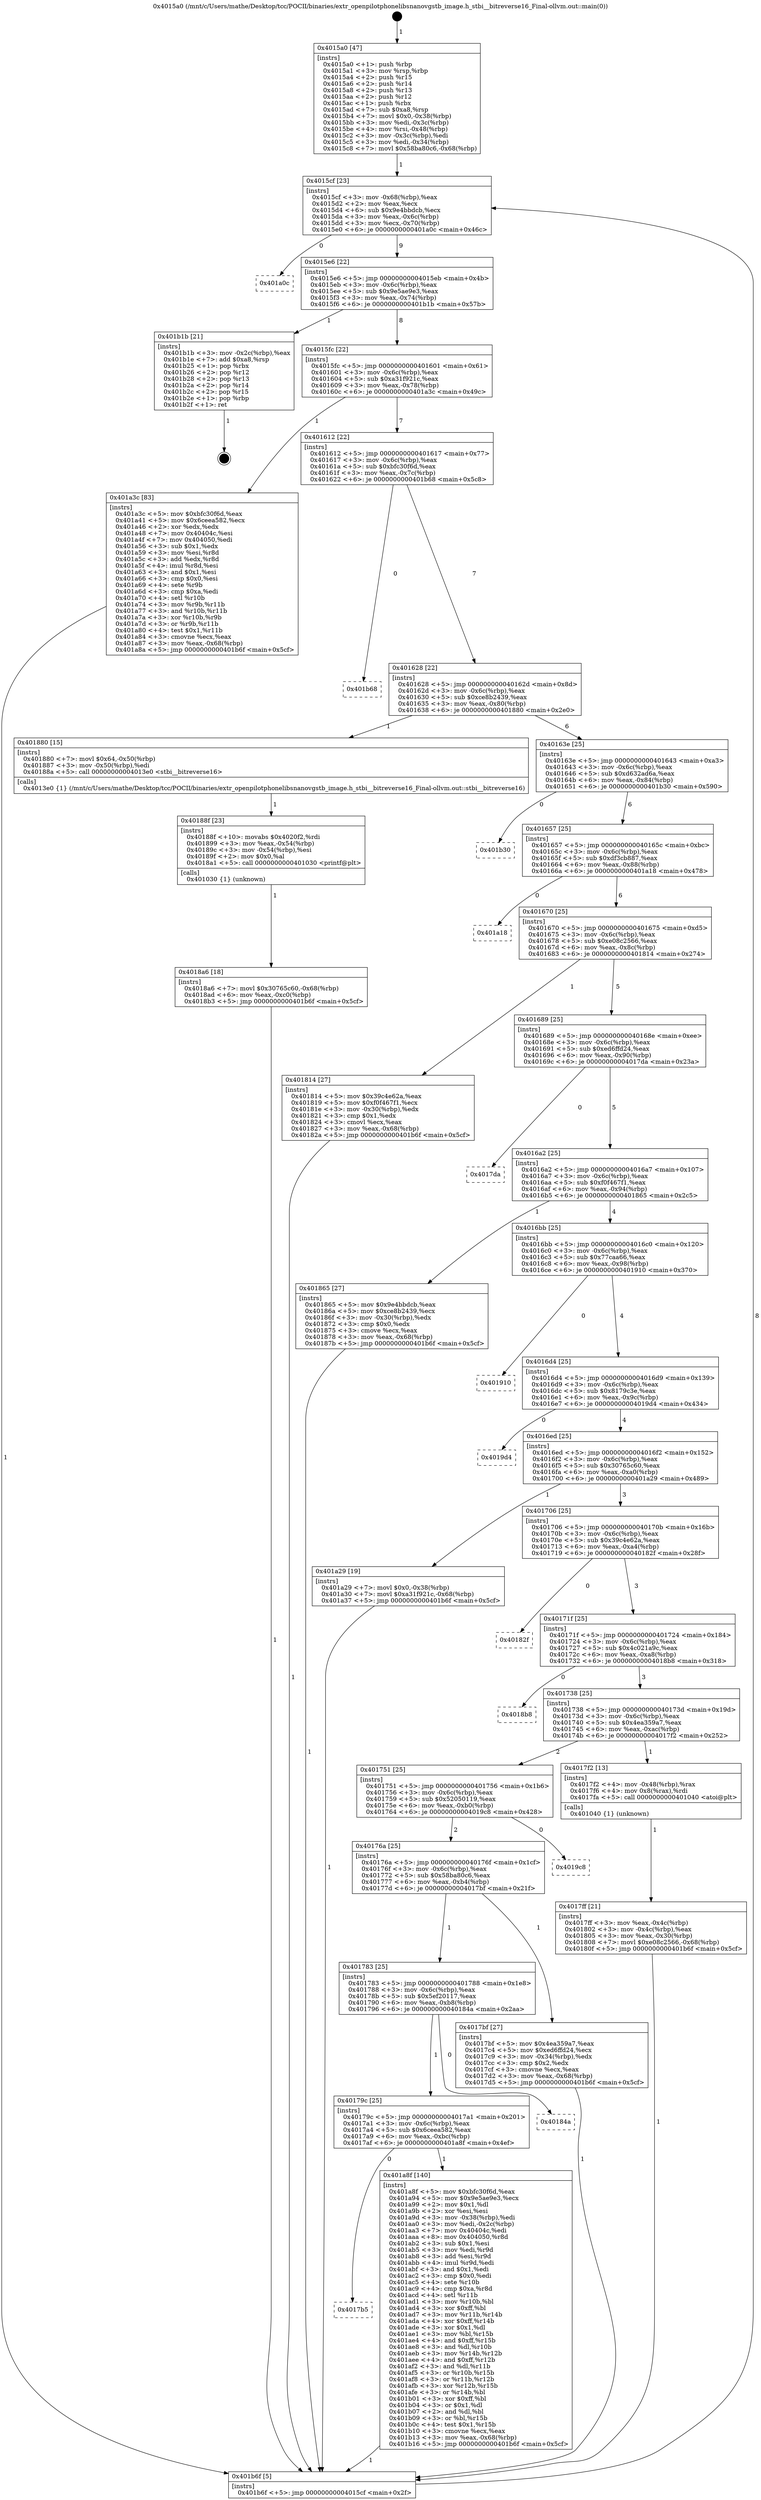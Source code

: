 digraph "0x4015a0" {
  label = "0x4015a0 (/mnt/c/Users/mathe/Desktop/tcc/POCII/binaries/extr_openpilotphonelibsnanovgstb_image.h_stbi__bitreverse16_Final-ollvm.out::main(0))"
  labelloc = "t"
  node[shape=record]

  Entry [label="",width=0.3,height=0.3,shape=circle,fillcolor=black,style=filled]
  "0x4015cf" [label="{
     0x4015cf [23]\l
     | [instrs]\l
     &nbsp;&nbsp;0x4015cf \<+3\>: mov -0x68(%rbp),%eax\l
     &nbsp;&nbsp;0x4015d2 \<+2\>: mov %eax,%ecx\l
     &nbsp;&nbsp;0x4015d4 \<+6\>: sub $0x9e4bbdcb,%ecx\l
     &nbsp;&nbsp;0x4015da \<+3\>: mov %eax,-0x6c(%rbp)\l
     &nbsp;&nbsp;0x4015dd \<+3\>: mov %ecx,-0x70(%rbp)\l
     &nbsp;&nbsp;0x4015e0 \<+6\>: je 0000000000401a0c \<main+0x46c\>\l
  }"]
  "0x401a0c" [label="{
     0x401a0c\l
  }", style=dashed]
  "0x4015e6" [label="{
     0x4015e6 [22]\l
     | [instrs]\l
     &nbsp;&nbsp;0x4015e6 \<+5\>: jmp 00000000004015eb \<main+0x4b\>\l
     &nbsp;&nbsp;0x4015eb \<+3\>: mov -0x6c(%rbp),%eax\l
     &nbsp;&nbsp;0x4015ee \<+5\>: sub $0x9e5ae9e3,%eax\l
     &nbsp;&nbsp;0x4015f3 \<+3\>: mov %eax,-0x74(%rbp)\l
     &nbsp;&nbsp;0x4015f6 \<+6\>: je 0000000000401b1b \<main+0x57b\>\l
  }"]
  Exit [label="",width=0.3,height=0.3,shape=circle,fillcolor=black,style=filled,peripheries=2]
  "0x401b1b" [label="{
     0x401b1b [21]\l
     | [instrs]\l
     &nbsp;&nbsp;0x401b1b \<+3\>: mov -0x2c(%rbp),%eax\l
     &nbsp;&nbsp;0x401b1e \<+7\>: add $0xa8,%rsp\l
     &nbsp;&nbsp;0x401b25 \<+1\>: pop %rbx\l
     &nbsp;&nbsp;0x401b26 \<+2\>: pop %r12\l
     &nbsp;&nbsp;0x401b28 \<+2\>: pop %r13\l
     &nbsp;&nbsp;0x401b2a \<+2\>: pop %r14\l
     &nbsp;&nbsp;0x401b2c \<+2\>: pop %r15\l
     &nbsp;&nbsp;0x401b2e \<+1\>: pop %rbp\l
     &nbsp;&nbsp;0x401b2f \<+1\>: ret\l
  }"]
  "0x4015fc" [label="{
     0x4015fc [22]\l
     | [instrs]\l
     &nbsp;&nbsp;0x4015fc \<+5\>: jmp 0000000000401601 \<main+0x61\>\l
     &nbsp;&nbsp;0x401601 \<+3\>: mov -0x6c(%rbp),%eax\l
     &nbsp;&nbsp;0x401604 \<+5\>: sub $0xa31f921c,%eax\l
     &nbsp;&nbsp;0x401609 \<+3\>: mov %eax,-0x78(%rbp)\l
     &nbsp;&nbsp;0x40160c \<+6\>: je 0000000000401a3c \<main+0x49c\>\l
  }"]
  "0x4017b5" [label="{
     0x4017b5\l
  }", style=dashed]
  "0x401a3c" [label="{
     0x401a3c [83]\l
     | [instrs]\l
     &nbsp;&nbsp;0x401a3c \<+5\>: mov $0xbfc30f6d,%eax\l
     &nbsp;&nbsp;0x401a41 \<+5\>: mov $0x6ceea582,%ecx\l
     &nbsp;&nbsp;0x401a46 \<+2\>: xor %edx,%edx\l
     &nbsp;&nbsp;0x401a48 \<+7\>: mov 0x40404c,%esi\l
     &nbsp;&nbsp;0x401a4f \<+7\>: mov 0x404050,%edi\l
     &nbsp;&nbsp;0x401a56 \<+3\>: sub $0x1,%edx\l
     &nbsp;&nbsp;0x401a59 \<+3\>: mov %esi,%r8d\l
     &nbsp;&nbsp;0x401a5c \<+3\>: add %edx,%r8d\l
     &nbsp;&nbsp;0x401a5f \<+4\>: imul %r8d,%esi\l
     &nbsp;&nbsp;0x401a63 \<+3\>: and $0x1,%esi\l
     &nbsp;&nbsp;0x401a66 \<+3\>: cmp $0x0,%esi\l
     &nbsp;&nbsp;0x401a69 \<+4\>: sete %r9b\l
     &nbsp;&nbsp;0x401a6d \<+3\>: cmp $0xa,%edi\l
     &nbsp;&nbsp;0x401a70 \<+4\>: setl %r10b\l
     &nbsp;&nbsp;0x401a74 \<+3\>: mov %r9b,%r11b\l
     &nbsp;&nbsp;0x401a77 \<+3\>: and %r10b,%r11b\l
     &nbsp;&nbsp;0x401a7a \<+3\>: xor %r10b,%r9b\l
     &nbsp;&nbsp;0x401a7d \<+3\>: or %r9b,%r11b\l
     &nbsp;&nbsp;0x401a80 \<+4\>: test $0x1,%r11b\l
     &nbsp;&nbsp;0x401a84 \<+3\>: cmovne %ecx,%eax\l
     &nbsp;&nbsp;0x401a87 \<+3\>: mov %eax,-0x68(%rbp)\l
     &nbsp;&nbsp;0x401a8a \<+5\>: jmp 0000000000401b6f \<main+0x5cf\>\l
  }"]
  "0x401612" [label="{
     0x401612 [22]\l
     | [instrs]\l
     &nbsp;&nbsp;0x401612 \<+5\>: jmp 0000000000401617 \<main+0x77\>\l
     &nbsp;&nbsp;0x401617 \<+3\>: mov -0x6c(%rbp),%eax\l
     &nbsp;&nbsp;0x40161a \<+5\>: sub $0xbfc30f6d,%eax\l
     &nbsp;&nbsp;0x40161f \<+3\>: mov %eax,-0x7c(%rbp)\l
     &nbsp;&nbsp;0x401622 \<+6\>: je 0000000000401b68 \<main+0x5c8\>\l
  }"]
  "0x401a8f" [label="{
     0x401a8f [140]\l
     | [instrs]\l
     &nbsp;&nbsp;0x401a8f \<+5\>: mov $0xbfc30f6d,%eax\l
     &nbsp;&nbsp;0x401a94 \<+5\>: mov $0x9e5ae9e3,%ecx\l
     &nbsp;&nbsp;0x401a99 \<+2\>: mov $0x1,%dl\l
     &nbsp;&nbsp;0x401a9b \<+2\>: xor %esi,%esi\l
     &nbsp;&nbsp;0x401a9d \<+3\>: mov -0x38(%rbp),%edi\l
     &nbsp;&nbsp;0x401aa0 \<+3\>: mov %edi,-0x2c(%rbp)\l
     &nbsp;&nbsp;0x401aa3 \<+7\>: mov 0x40404c,%edi\l
     &nbsp;&nbsp;0x401aaa \<+8\>: mov 0x404050,%r8d\l
     &nbsp;&nbsp;0x401ab2 \<+3\>: sub $0x1,%esi\l
     &nbsp;&nbsp;0x401ab5 \<+3\>: mov %edi,%r9d\l
     &nbsp;&nbsp;0x401ab8 \<+3\>: add %esi,%r9d\l
     &nbsp;&nbsp;0x401abb \<+4\>: imul %r9d,%edi\l
     &nbsp;&nbsp;0x401abf \<+3\>: and $0x1,%edi\l
     &nbsp;&nbsp;0x401ac2 \<+3\>: cmp $0x0,%edi\l
     &nbsp;&nbsp;0x401ac5 \<+4\>: sete %r10b\l
     &nbsp;&nbsp;0x401ac9 \<+4\>: cmp $0xa,%r8d\l
     &nbsp;&nbsp;0x401acd \<+4\>: setl %r11b\l
     &nbsp;&nbsp;0x401ad1 \<+3\>: mov %r10b,%bl\l
     &nbsp;&nbsp;0x401ad4 \<+3\>: xor $0xff,%bl\l
     &nbsp;&nbsp;0x401ad7 \<+3\>: mov %r11b,%r14b\l
     &nbsp;&nbsp;0x401ada \<+4\>: xor $0xff,%r14b\l
     &nbsp;&nbsp;0x401ade \<+3\>: xor $0x1,%dl\l
     &nbsp;&nbsp;0x401ae1 \<+3\>: mov %bl,%r15b\l
     &nbsp;&nbsp;0x401ae4 \<+4\>: and $0xff,%r15b\l
     &nbsp;&nbsp;0x401ae8 \<+3\>: and %dl,%r10b\l
     &nbsp;&nbsp;0x401aeb \<+3\>: mov %r14b,%r12b\l
     &nbsp;&nbsp;0x401aee \<+4\>: and $0xff,%r12b\l
     &nbsp;&nbsp;0x401af2 \<+3\>: and %dl,%r11b\l
     &nbsp;&nbsp;0x401af5 \<+3\>: or %r10b,%r15b\l
     &nbsp;&nbsp;0x401af8 \<+3\>: or %r11b,%r12b\l
     &nbsp;&nbsp;0x401afb \<+3\>: xor %r12b,%r15b\l
     &nbsp;&nbsp;0x401afe \<+3\>: or %r14b,%bl\l
     &nbsp;&nbsp;0x401b01 \<+3\>: xor $0xff,%bl\l
     &nbsp;&nbsp;0x401b04 \<+3\>: or $0x1,%dl\l
     &nbsp;&nbsp;0x401b07 \<+2\>: and %dl,%bl\l
     &nbsp;&nbsp;0x401b09 \<+3\>: or %bl,%r15b\l
     &nbsp;&nbsp;0x401b0c \<+4\>: test $0x1,%r15b\l
     &nbsp;&nbsp;0x401b10 \<+3\>: cmovne %ecx,%eax\l
     &nbsp;&nbsp;0x401b13 \<+3\>: mov %eax,-0x68(%rbp)\l
     &nbsp;&nbsp;0x401b16 \<+5\>: jmp 0000000000401b6f \<main+0x5cf\>\l
  }"]
  "0x401b68" [label="{
     0x401b68\l
  }", style=dashed]
  "0x401628" [label="{
     0x401628 [22]\l
     | [instrs]\l
     &nbsp;&nbsp;0x401628 \<+5\>: jmp 000000000040162d \<main+0x8d\>\l
     &nbsp;&nbsp;0x40162d \<+3\>: mov -0x6c(%rbp),%eax\l
     &nbsp;&nbsp;0x401630 \<+5\>: sub $0xce8b2439,%eax\l
     &nbsp;&nbsp;0x401635 \<+3\>: mov %eax,-0x80(%rbp)\l
     &nbsp;&nbsp;0x401638 \<+6\>: je 0000000000401880 \<main+0x2e0\>\l
  }"]
  "0x40179c" [label="{
     0x40179c [25]\l
     | [instrs]\l
     &nbsp;&nbsp;0x40179c \<+5\>: jmp 00000000004017a1 \<main+0x201\>\l
     &nbsp;&nbsp;0x4017a1 \<+3\>: mov -0x6c(%rbp),%eax\l
     &nbsp;&nbsp;0x4017a4 \<+5\>: sub $0x6ceea582,%eax\l
     &nbsp;&nbsp;0x4017a9 \<+6\>: mov %eax,-0xbc(%rbp)\l
     &nbsp;&nbsp;0x4017af \<+6\>: je 0000000000401a8f \<main+0x4ef\>\l
  }"]
  "0x401880" [label="{
     0x401880 [15]\l
     | [instrs]\l
     &nbsp;&nbsp;0x401880 \<+7\>: movl $0x64,-0x50(%rbp)\l
     &nbsp;&nbsp;0x401887 \<+3\>: mov -0x50(%rbp),%edi\l
     &nbsp;&nbsp;0x40188a \<+5\>: call 00000000004013e0 \<stbi__bitreverse16\>\l
     | [calls]\l
     &nbsp;&nbsp;0x4013e0 \{1\} (/mnt/c/Users/mathe/Desktop/tcc/POCII/binaries/extr_openpilotphonelibsnanovgstb_image.h_stbi__bitreverse16_Final-ollvm.out::stbi__bitreverse16)\l
  }"]
  "0x40163e" [label="{
     0x40163e [25]\l
     | [instrs]\l
     &nbsp;&nbsp;0x40163e \<+5\>: jmp 0000000000401643 \<main+0xa3\>\l
     &nbsp;&nbsp;0x401643 \<+3\>: mov -0x6c(%rbp),%eax\l
     &nbsp;&nbsp;0x401646 \<+5\>: sub $0xd632ad6a,%eax\l
     &nbsp;&nbsp;0x40164b \<+6\>: mov %eax,-0x84(%rbp)\l
     &nbsp;&nbsp;0x401651 \<+6\>: je 0000000000401b30 \<main+0x590\>\l
  }"]
  "0x40184a" [label="{
     0x40184a\l
  }", style=dashed]
  "0x401b30" [label="{
     0x401b30\l
  }", style=dashed]
  "0x401657" [label="{
     0x401657 [25]\l
     | [instrs]\l
     &nbsp;&nbsp;0x401657 \<+5\>: jmp 000000000040165c \<main+0xbc\>\l
     &nbsp;&nbsp;0x40165c \<+3\>: mov -0x6c(%rbp),%eax\l
     &nbsp;&nbsp;0x40165f \<+5\>: sub $0xdf3cb887,%eax\l
     &nbsp;&nbsp;0x401664 \<+6\>: mov %eax,-0x88(%rbp)\l
     &nbsp;&nbsp;0x40166a \<+6\>: je 0000000000401a18 \<main+0x478\>\l
  }"]
  "0x4018a6" [label="{
     0x4018a6 [18]\l
     | [instrs]\l
     &nbsp;&nbsp;0x4018a6 \<+7\>: movl $0x30765c60,-0x68(%rbp)\l
     &nbsp;&nbsp;0x4018ad \<+6\>: mov %eax,-0xc0(%rbp)\l
     &nbsp;&nbsp;0x4018b3 \<+5\>: jmp 0000000000401b6f \<main+0x5cf\>\l
  }"]
  "0x401a18" [label="{
     0x401a18\l
  }", style=dashed]
  "0x401670" [label="{
     0x401670 [25]\l
     | [instrs]\l
     &nbsp;&nbsp;0x401670 \<+5\>: jmp 0000000000401675 \<main+0xd5\>\l
     &nbsp;&nbsp;0x401675 \<+3\>: mov -0x6c(%rbp),%eax\l
     &nbsp;&nbsp;0x401678 \<+5\>: sub $0xe08c2566,%eax\l
     &nbsp;&nbsp;0x40167d \<+6\>: mov %eax,-0x8c(%rbp)\l
     &nbsp;&nbsp;0x401683 \<+6\>: je 0000000000401814 \<main+0x274\>\l
  }"]
  "0x40188f" [label="{
     0x40188f [23]\l
     | [instrs]\l
     &nbsp;&nbsp;0x40188f \<+10\>: movabs $0x4020f2,%rdi\l
     &nbsp;&nbsp;0x401899 \<+3\>: mov %eax,-0x54(%rbp)\l
     &nbsp;&nbsp;0x40189c \<+3\>: mov -0x54(%rbp),%esi\l
     &nbsp;&nbsp;0x40189f \<+2\>: mov $0x0,%al\l
     &nbsp;&nbsp;0x4018a1 \<+5\>: call 0000000000401030 \<printf@plt\>\l
     | [calls]\l
     &nbsp;&nbsp;0x401030 \{1\} (unknown)\l
  }"]
  "0x401814" [label="{
     0x401814 [27]\l
     | [instrs]\l
     &nbsp;&nbsp;0x401814 \<+5\>: mov $0x39c4e62a,%eax\l
     &nbsp;&nbsp;0x401819 \<+5\>: mov $0xf0f467f1,%ecx\l
     &nbsp;&nbsp;0x40181e \<+3\>: mov -0x30(%rbp),%edx\l
     &nbsp;&nbsp;0x401821 \<+3\>: cmp $0x1,%edx\l
     &nbsp;&nbsp;0x401824 \<+3\>: cmovl %ecx,%eax\l
     &nbsp;&nbsp;0x401827 \<+3\>: mov %eax,-0x68(%rbp)\l
     &nbsp;&nbsp;0x40182a \<+5\>: jmp 0000000000401b6f \<main+0x5cf\>\l
  }"]
  "0x401689" [label="{
     0x401689 [25]\l
     | [instrs]\l
     &nbsp;&nbsp;0x401689 \<+5\>: jmp 000000000040168e \<main+0xee\>\l
     &nbsp;&nbsp;0x40168e \<+3\>: mov -0x6c(%rbp),%eax\l
     &nbsp;&nbsp;0x401691 \<+5\>: sub $0xed6ffd24,%eax\l
     &nbsp;&nbsp;0x401696 \<+6\>: mov %eax,-0x90(%rbp)\l
     &nbsp;&nbsp;0x40169c \<+6\>: je 00000000004017da \<main+0x23a\>\l
  }"]
  "0x4017ff" [label="{
     0x4017ff [21]\l
     | [instrs]\l
     &nbsp;&nbsp;0x4017ff \<+3\>: mov %eax,-0x4c(%rbp)\l
     &nbsp;&nbsp;0x401802 \<+3\>: mov -0x4c(%rbp),%eax\l
     &nbsp;&nbsp;0x401805 \<+3\>: mov %eax,-0x30(%rbp)\l
     &nbsp;&nbsp;0x401808 \<+7\>: movl $0xe08c2566,-0x68(%rbp)\l
     &nbsp;&nbsp;0x40180f \<+5\>: jmp 0000000000401b6f \<main+0x5cf\>\l
  }"]
  "0x4017da" [label="{
     0x4017da\l
  }", style=dashed]
  "0x4016a2" [label="{
     0x4016a2 [25]\l
     | [instrs]\l
     &nbsp;&nbsp;0x4016a2 \<+5\>: jmp 00000000004016a7 \<main+0x107\>\l
     &nbsp;&nbsp;0x4016a7 \<+3\>: mov -0x6c(%rbp),%eax\l
     &nbsp;&nbsp;0x4016aa \<+5\>: sub $0xf0f467f1,%eax\l
     &nbsp;&nbsp;0x4016af \<+6\>: mov %eax,-0x94(%rbp)\l
     &nbsp;&nbsp;0x4016b5 \<+6\>: je 0000000000401865 \<main+0x2c5\>\l
  }"]
  "0x4015a0" [label="{
     0x4015a0 [47]\l
     | [instrs]\l
     &nbsp;&nbsp;0x4015a0 \<+1\>: push %rbp\l
     &nbsp;&nbsp;0x4015a1 \<+3\>: mov %rsp,%rbp\l
     &nbsp;&nbsp;0x4015a4 \<+2\>: push %r15\l
     &nbsp;&nbsp;0x4015a6 \<+2\>: push %r14\l
     &nbsp;&nbsp;0x4015a8 \<+2\>: push %r13\l
     &nbsp;&nbsp;0x4015aa \<+2\>: push %r12\l
     &nbsp;&nbsp;0x4015ac \<+1\>: push %rbx\l
     &nbsp;&nbsp;0x4015ad \<+7\>: sub $0xa8,%rsp\l
     &nbsp;&nbsp;0x4015b4 \<+7\>: movl $0x0,-0x38(%rbp)\l
     &nbsp;&nbsp;0x4015bb \<+3\>: mov %edi,-0x3c(%rbp)\l
     &nbsp;&nbsp;0x4015be \<+4\>: mov %rsi,-0x48(%rbp)\l
     &nbsp;&nbsp;0x4015c2 \<+3\>: mov -0x3c(%rbp),%edi\l
     &nbsp;&nbsp;0x4015c5 \<+3\>: mov %edi,-0x34(%rbp)\l
     &nbsp;&nbsp;0x4015c8 \<+7\>: movl $0x58ba80c6,-0x68(%rbp)\l
  }"]
  "0x401865" [label="{
     0x401865 [27]\l
     | [instrs]\l
     &nbsp;&nbsp;0x401865 \<+5\>: mov $0x9e4bbdcb,%eax\l
     &nbsp;&nbsp;0x40186a \<+5\>: mov $0xce8b2439,%ecx\l
     &nbsp;&nbsp;0x40186f \<+3\>: mov -0x30(%rbp),%edx\l
     &nbsp;&nbsp;0x401872 \<+3\>: cmp $0x0,%edx\l
     &nbsp;&nbsp;0x401875 \<+3\>: cmove %ecx,%eax\l
     &nbsp;&nbsp;0x401878 \<+3\>: mov %eax,-0x68(%rbp)\l
     &nbsp;&nbsp;0x40187b \<+5\>: jmp 0000000000401b6f \<main+0x5cf\>\l
  }"]
  "0x4016bb" [label="{
     0x4016bb [25]\l
     | [instrs]\l
     &nbsp;&nbsp;0x4016bb \<+5\>: jmp 00000000004016c0 \<main+0x120\>\l
     &nbsp;&nbsp;0x4016c0 \<+3\>: mov -0x6c(%rbp),%eax\l
     &nbsp;&nbsp;0x4016c3 \<+5\>: sub $0x77caa66,%eax\l
     &nbsp;&nbsp;0x4016c8 \<+6\>: mov %eax,-0x98(%rbp)\l
     &nbsp;&nbsp;0x4016ce \<+6\>: je 0000000000401910 \<main+0x370\>\l
  }"]
  "0x401b6f" [label="{
     0x401b6f [5]\l
     | [instrs]\l
     &nbsp;&nbsp;0x401b6f \<+5\>: jmp 00000000004015cf \<main+0x2f\>\l
  }"]
  "0x401910" [label="{
     0x401910\l
  }", style=dashed]
  "0x4016d4" [label="{
     0x4016d4 [25]\l
     | [instrs]\l
     &nbsp;&nbsp;0x4016d4 \<+5\>: jmp 00000000004016d9 \<main+0x139\>\l
     &nbsp;&nbsp;0x4016d9 \<+3\>: mov -0x6c(%rbp),%eax\l
     &nbsp;&nbsp;0x4016dc \<+5\>: sub $0x8179c3e,%eax\l
     &nbsp;&nbsp;0x4016e1 \<+6\>: mov %eax,-0x9c(%rbp)\l
     &nbsp;&nbsp;0x4016e7 \<+6\>: je 00000000004019d4 \<main+0x434\>\l
  }"]
  "0x401783" [label="{
     0x401783 [25]\l
     | [instrs]\l
     &nbsp;&nbsp;0x401783 \<+5\>: jmp 0000000000401788 \<main+0x1e8\>\l
     &nbsp;&nbsp;0x401788 \<+3\>: mov -0x6c(%rbp),%eax\l
     &nbsp;&nbsp;0x40178b \<+5\>: sub $0x5ef20117,%eax\l
     &nbsp;&nbsp;0x401790 \<+6\>: mov %eax,-0xb8(%rbp)\l
     &nbsp;&nbsp;0x401796 \<+6\>: je 000000000040184a \<main+0x2aa\>\l
  }"]
  "0x4019d4" [label="{
     0x4019d4\l
  }", style=dashed]
  "0x4016ed" [label="{
     0x4016ed [25]\l
     | [instrs]\l
     &nbsp;&nbsp;0x4016ed \<+5\>: jmp 00000000004016f2 \<main+0x152\>\l
     &nbsp;&nbsp;0x4016f2 \<+3\>: mov -0x6c(%rbp),%eax\l
     &nbsp;&nbsp;0x4016f5 \<+5\>: sub $0x30765c60,%eax\l
     &nbsp;&nbsp;0x4016fa \<+6\>: mov %eax,-0xa0(%rbp)\l
     &nbsp;&nbsp;0x401700 \<+6\>: je 0000000000401a29 \<main+0x489\>\l
  }"]
  "0x4017bf" [label="{
     0x4017bf [27]\l
     | [instrs]\l
     &nbsp;&nbsp;0x4017bf \<+5\>: mov $0x4ea359a7,%eax\l
     &nbsp;&nbsp;0x4017c4 \<+5\>: mov $0xed6ffd24,%ecx\l
     &nbsp;&nbsp;0x4017c9 \<+3\>: mov -0x34(%rbp),%edx\l
     &nbsp;&nbsp;0x4017cc \<+3\>: cmp $0x2,%edx\l
     &nbsp;&nbsp;0x4017cf \<+3\>: cmovne %ecx,%eax\l
     &nbsp;&nbsp;0x4017d2 \<+3\>: mov %eax,-0x68(%rbp)\l
     &nbsp;&nbsp;0x4017d5 \<+5\>: jmp 0000000000401b6f \<main+0x5cf\>\l
  }"]
  "0x401a29" [label="{
     0x401a29 [19]\l
     | [instrs]\l
     &nbsp;&nbsp;0x401a29 \<+7\>: movl $0x0,-0x38(%rbp)\l
     &nbsp;&nbsp;0x401a30 \<+7\>: movl $0xa31f921c,-0x68(%rbp)\l
     &nbsp;&nbsp;0x401a37 \<+5\>: jmp 0000000000401b6f \<main+0x5cf\>\l
  }"]
  "0x401706" [label="{
     0x401706 [25]\l
     | [instrs]\l
     &nbsp;&nbsp;0x401706 \<+5\>: jmp 000000000040170b \<main+0x16b\>\l
     &nbsp;&nbsp;0x40170b \<+3\>: mov -0x6c(%rbp),%eax\l
     &nbsp;&nbsp;0x40170e \<+5\>: sub $0x39c4e62a,%eax\l
     &nbsp;&nbsp;0x401713 \<+6\>: mov %eax,-0xa4(%rbp)\l
     &nbsp;&nbsp;0x401719 \<+6\>: je 000000000040182f \<main+0x28f\>\l
  }"]
  "0x40176a" [label="{
     0x40176a [25]\l
     | [instrs]\l
     &nbsp;&nbsp;0x40176a \<+5\>: jmp 000000000040176f \<main+0x1cf\>\l
     &nbsp;&nbsp;0x40176f \<+3\>: mov -0x6c(%rbp),%eax\l
     &nbsp;&nbsp;0x401772 \<+5\>: sub $0x58ba80c6,%eax\l
     &nbsp;&nbsp;0x401777 \<+6\>: mov %eax,-0xb4(%rbp)\l
     &nbsp;&nbsp;0x40177d \<+6\>: je 00000000004017bf \<main+0x21f\>\l
  }"]
  "0x40182f" [label="{
     0x40182f\l
  }", style=dashed]
  "0x40171f" [label="{
     0x40171f [25]\l
     | [instrs]\l
     &nbsp;&nbsp;0x40171f \<+5\>: jmp 0000000000401724 \<main+0x184\>\l
     &nbsp;&nbsp;0x401724 \<+3\>: mov -0x6c(%rbp),%eax\l
     &nbsp;&nbsp;0x401727 \<+5\>: sub $0x4c021a9c,%eax\l
     &nbsp;&nbsp;0x40172c \<+6\>: mov %eax,-0xa8(%rbp)\l
     &nbsp;&nbsp;0x401732 \<+6\>: je 00000000004018b8 \<main+0x318\>\l
  }"]
  "0x4019c8" [label="{
     0x4019c8\l
  }", style=dashed]
  "0x4018b8" [label="{
     0x4018b8\l
  }", style=dashed]
  "0x401738" [label="{
     0x401738 [25]\l
     | [instrs]\l
     &nbsp;&nbsp;0x401738 \<+5\>: jmp 000000000040173d \<main+0x19d\>\l
     &nbsp;&nbsp;0x40173d \<+3\>: mov -0x6c(%rbp),%eax\l
     &nbsp;&nbsp;0x401740 \<+5\>: sub $0x4ea359a7,%eax\l
     &nbsp;&nbsp;0x401745 \<+6\>: mov %eax,-0xac(%rbp)\l
     &nbsp;&nbsp;0x40174b \<+6\>: je 00000000004017f2 \<main+0x252\>\l
  }"]
  "0x401751" [label="{
     0x401751 [25]\l
     | [instrs]\l
     &nbsp;&nbsp;0x401751 \<+5\>: jmp 0000000000401756 \<main+0x1b6\>\l
     &nbsp;&nbsp;0x401756 \<+3\>: mov -0x6c(%rbp),%eax\l
     &nbsp;&nbsp;0x401759 \<+5\>: sub $0x52050119,%eax\l
     &nbsp;&nbsp;0x40175e \<+6\>: mov %eax,-0xb0(%rbp)\l
     &nbsp;&nbsp;0x401764 \<+6\>: je 00000000004019c8 \<main+0x428\>\l
  }"]
  "0x4017f2" [label="{
     0x4017f2 [13]\l
     | [instrs]\l
     &nbsp;&nbsp;0x4017f2 \<+4\>: mov -0x48(%rbp),%rax\l
     &nbsp;&nbsp;0x4017f6 \<+4\>: mov 0x8(%rax),%rdi\l
     &nbsp;&nbsp;0x4017fa \<+5\>: call 0000000000401040 \<atoi@plt\>\l
     | [calls]\l
     &nbsp;&nbsp;0x401040 \{1\} (unknown)\l
  }"]
  Entry -> "0x4015a0" [label=" 1"]
  "0x4015cf" -> "0x401a0c" [label=" 0"]
  "0x4015cf" -> "0x4015e6" [label=" 9"]
  "0x401b1b" -> Exit [label=" 1"]
  "0x4015e6" -> "0x401b1b" [label=" 1"]
  "0x4015e6" -> "0x4015fc" [label=" 8"]
  "0x401a8f" -> "0x401b6f" [label=" 1"]
  "0x4015fc" -> "0x401a3c" [label=" 1"]
  "0x4015fc" -> "0x401612" [label=" 7"]
  "0x40179c" -> "0x4017b5" [label=" 0"]
  "0x401612" -> "0x401b68" [label=" 0"]
  "0x401612" -> "0x401628" [label=" 7"]
  "0x40179c" -> "0x401a8f" [label=" 1"]
  "0x401628" -> "0x401880" [label=" 1"]
  "0x401628" -> "0x40163e" [label=" 6"]
  "0x401783" -> "0x40179c" [label=" 1"]
  "0x40163e" -> "0x401b30" [label=" 0"]
  "0x40163e" -> "0x401657" [label=" 6"]
  "0x401783" -> "0x40184a" [label=" 0"]
  "0x401657" -> "0x401a18" [label=" 0"]
  "0x401657" -> "0x401670" [label=" 6"]
  "0x401a3c" -> "0x401b6f" [label=" 1"]
  "0x401670" -> "0x401814" [label=" 1"]
  "0x401670" -> "0x401689" [label=" 5"]
  "0x401a29" -> "0x401b6f" [label=" 1"]
  "0x401689" -> "0x4017da" [label=" 0"]
  "0x401689" -> "0x4016a2" [label=" 5"]
  "0x4018a6" -> "0x401b6f" [label=" 1"]
  "0x4016a2" -> "0x401865" [label=" 1"]
  "0x4016a2" -> "0x4016bb" [label=" 4"]
  "0x40188f" -> "0x4018a6" [label=" 1"]
  "0x4016bb" -> "0x401910" [label=" 0"]
  "0x4016bb" -> "0x4016d4" [label=" 4"]
  "0x401880" -> "0x40188f" [label=" 1"]
  "0x4016d4" -> "0x4019d4" [label=" 0"]
  "0x4016d4" -> "0x4016ed" [label=" 4"]
  "0x401865" -> "0x401b6f" [label=" 1"]
  "0x4016ed" -> "0x401a29" [label=" 1"]
  "0x4016ed" -> "0x401706" [label=" 3"]
  "0x401814" -> "0x401b6f" [label=" 1"]
  "0x401706" -> "0x40182f" [label=" 0"]
  "0x401706" -> "0x40171f" [label=" 3"]
  "0x4017f2" -> "0x4017ff" [label=" 1"]
  "0x40171f" -> "0x4018b8" [label=" 0"]
  "0x40171f" -> "0x401738" [label=" 3"]
  "0x401b6f" -> "0x4015cf" [label=" 8"]
  "0x401738" -> "0x4017f2" [label=" 1"]
  "0x401738" -> "0x401751" [label=" 2"]
  "0x4015a0" -> "0x4015cf" [label=" 1"]
  "0x401751" -> "0x4019c8" [label=" 0"]
  "0x401751" -> "0x40176a" [label=" 2"]
  "0x4017ff" -> "0x401b6f" [label=" 1"]
  "0x40176a" -> "0x4017bf" [label=" 1"]
  "0x40176a" -> "0x401783" [label=" 1"]
  "0x4017bf" -> "0x401b6f" [label=" 1"]
}
